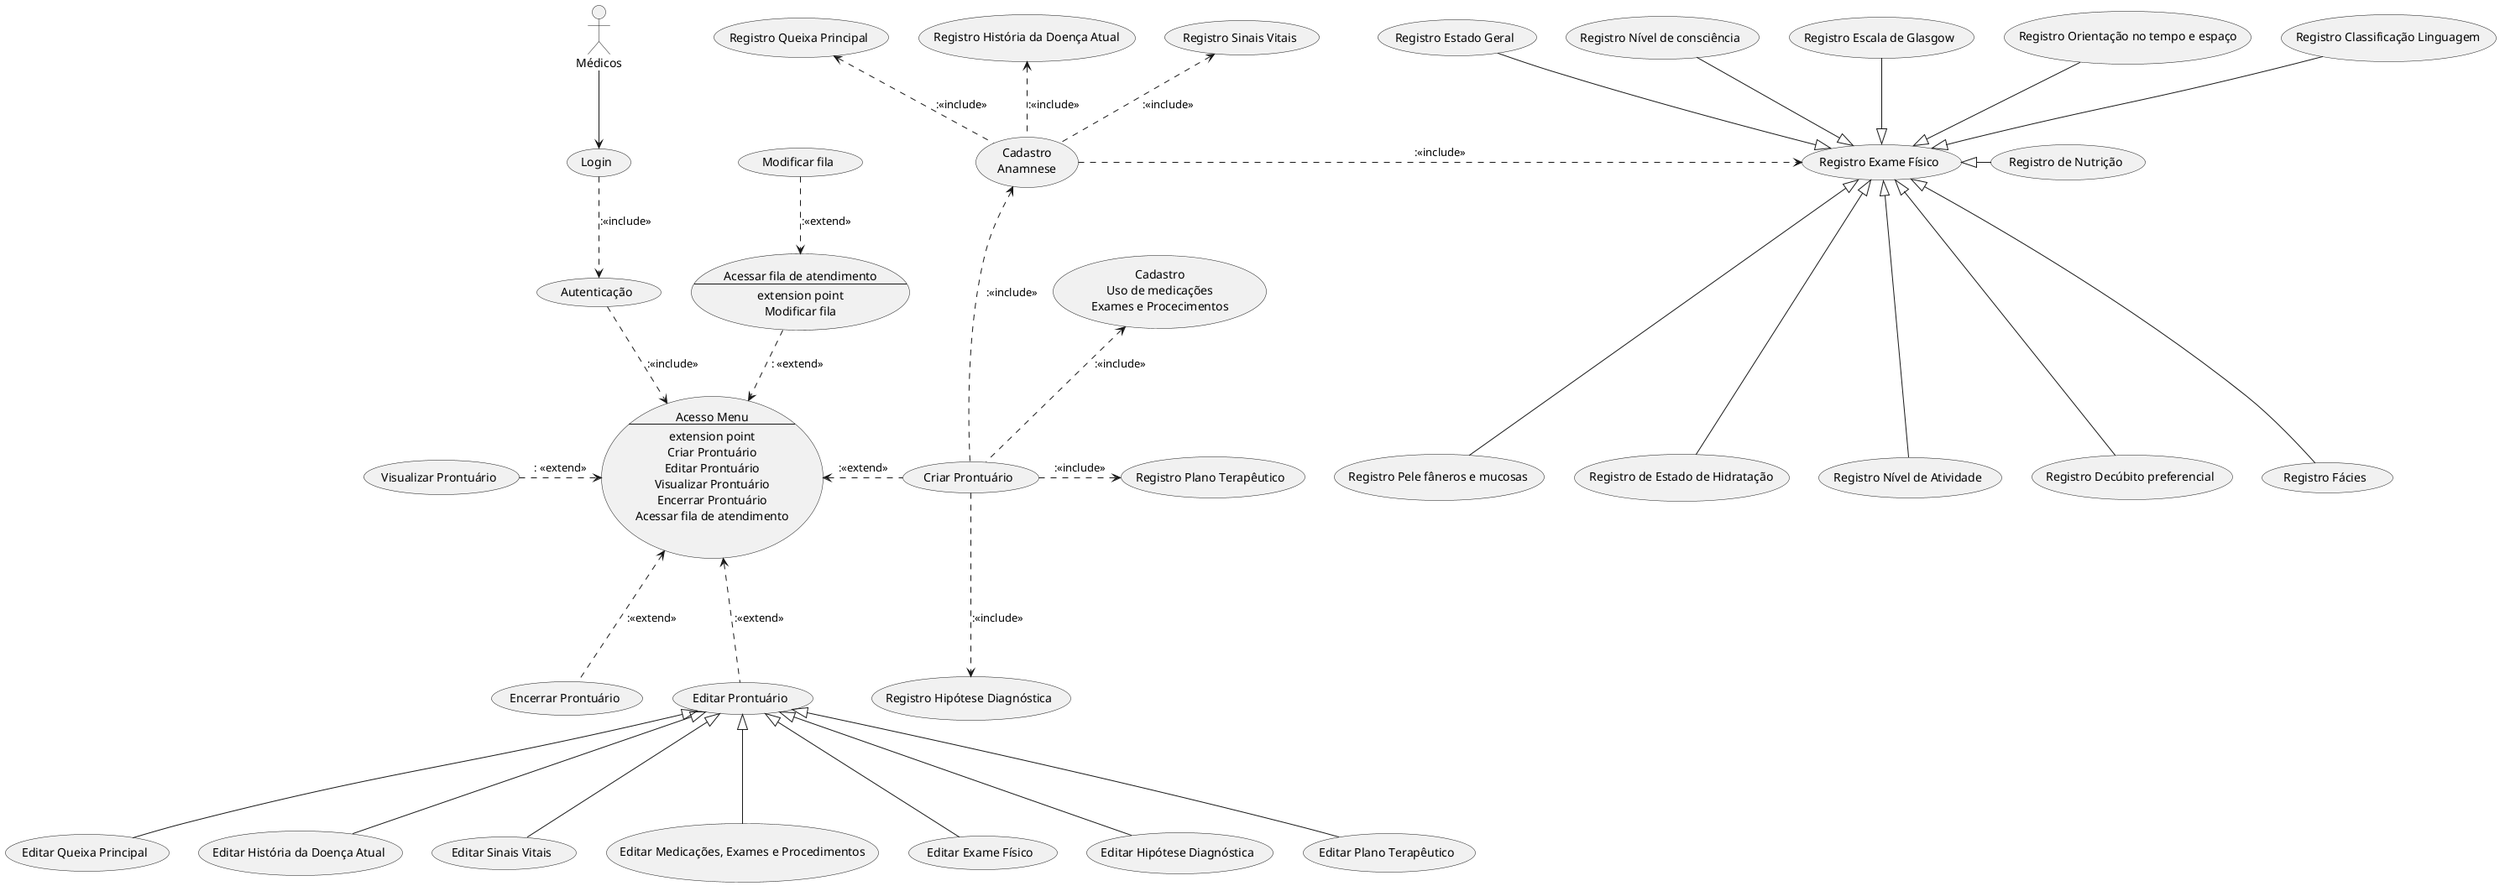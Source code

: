 @startuml Diagrama caso de uso Médicos


"Médicos" as User

User-->(Login)

(Login)..>(Autenticação) ::<<include>>

(Autenticação)..>(Acesso Menu\n--\nextension point\nCriar Prontuário\nEditar Prontuário\nVisualizar Prontuário\nEncerrar Prontuário\nAcessar fila de atendimento) ::<<include>>


(Criar Prontuário)-left..>(Acesso Menu\n--\nextension point\nCriar Prontuário\nEditar Prontuário\nVisualizar Prontuário\nEncerrar Prontuário\nAcessar fila de atendimento) ::<<extend>>
 

(Cadastro\nUso de medicações\nExames e Procecimentos)<..(Criar Prontuário) ::<<include>>



(Registro Hipótese Diagnóstica)<..-up(Criar Prontuário) ::<<include>>

(Registro Plano Terapêutico)<..-left(Criar Prontuário) ::<<include>>

(Cadastro\nAnamnese)<..-down(Criar Prontuário) ::<<include>>

(Registro Queixa Principal)<..(Cadastro\nAnamnese) ::<<include>>

(Registro História da Doença Atual)<..(Cadastro\nAnamnese) ::<<include>>

(Registro Sinais Vitais)<..(Cadastro\nAnamnese) ::<<include>>

(Registro Exame Físico)<..-left(Cadastro\nAnamnese) ::<<include>>

(Registro Estado Geral)--|>(Registro Exame Físico)

(Registro Nível de consciência)--|>(Registro Exame Físico)

(Registro Escala de Glasgow)--|>(Registro Exame Físico)

(Registro Orientação no tempo e espaço) --|>(Registro Exame Físico)

(Registro Classificação Linguagem) --|>(Registro Exame Físico)

(Registro Nível de Atividade) -up--|> (Registro Exame Físico)

(Registro Decúbito preferencial) -up--|>(Registro Exame Físico)

(Registro Fácies) -up--|>(Registro Exame Físico)

(Registro Pele fâneros e mucosas) -up--|>(Registro Exame Físico)

(Registro de Estado de Hidratação) -up--|>(Registro Exame Físico)

(Registro de Nutrição) -left--|>(Registro Exame Físico)














(Editar Prontuário)-up..>(Acesso Menu\n--\nextension point\nCriar Prontuário\nEditar Prontuário\nVisualizar Prontuário\nEncerrar Prontuário\nAcessar fila de atendimento) ::<<extend>>

(Editar Queixa Principal) -up--|> (Editar Prontuário)

(Editar História da Doença Atual) -up--|>(Editar Prontuário)

(Editar Sinais Vitais) -up--|> (Editar Prontuário)

(Editar Medicações, Exames e Procedimentos) -up--|>(Editar Prontuário)

(Editar Exame Físico) -up--|>(Editar Prontuário)

(Editar Hipótese Diagnóstica) -up--|>(Editar Prontuário)

(Editar Plano Terapêutico) -up--|>(Editar Prontuário)



(Modificar fila)..>(Acessar fila de atendimento\n--\nextension point\nModificar fila) ::<<extend>>

(Visualizar Prontuário)-right..>(Acesso Menu\n--\nextension point\nCriar Prontuário\nEditar Prontuário\nVisualizar Prontuário\nEncerrar Prontuário\nAcessar fila de atendimento) :: <<extend>>

(Acessar fila de atendimento\n--\nextension point\nModificar fila) ..>(Acesso Menu\n--\nextension point\nCriar Prontuário\nEditar Prontuário\nVisualizar Prontuário\nEncerrar Prontuário\nAcessar fila de atendimento) :: <<extend>>


(Encerrar Prontuário)-up..>(Acesso Menu\n--\nextension point\nCriar Prontuário\nEditar Prontuário\nVisualizar Prontuário\nEncerrar Prontuário\nAcessar fila de atendimento) ::<<extend>>




@enduml
